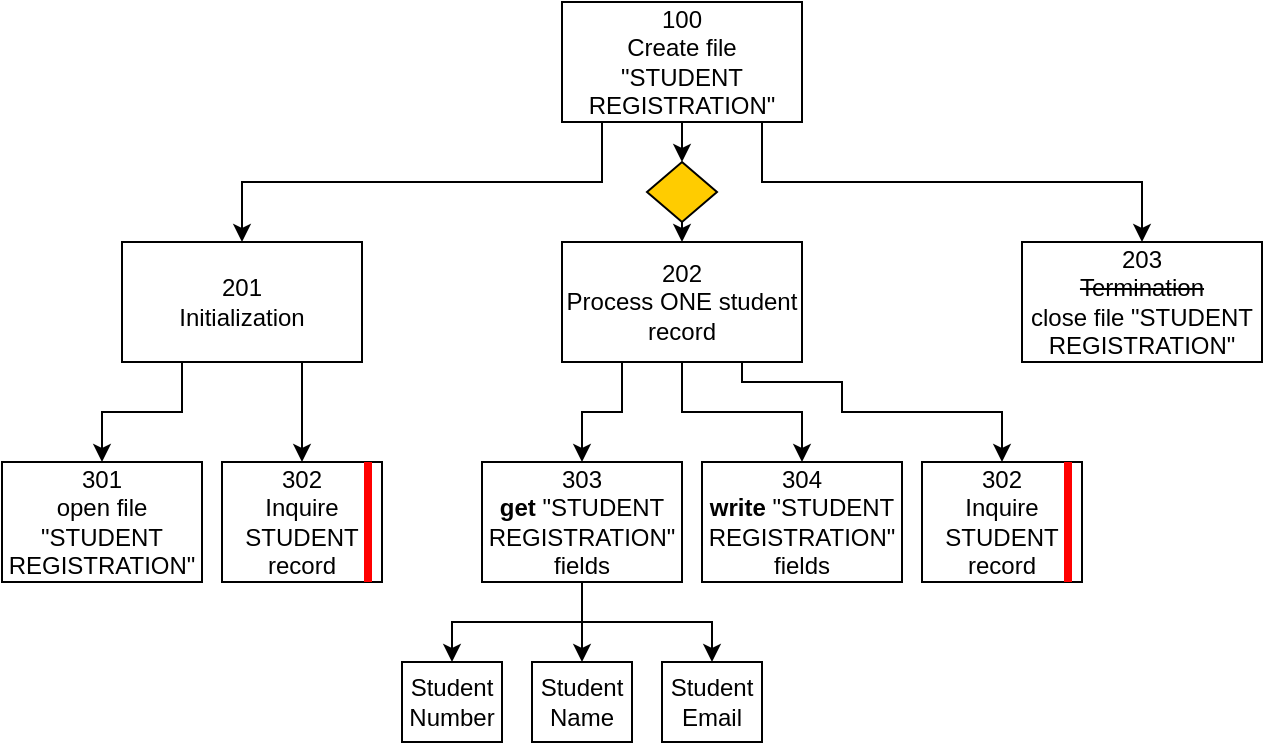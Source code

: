 <mxfile version="21.2.8" type="device">
  <diagram name="Page-1" id="qBxRVERT4AdjVJOgkzCn">
    <mxGraphModel dx="673" dy="471" grid="1" gridSize="10" guides="1" tooltips="1" connect="1" arrows="1" fold="1" page="1" pageScale="1" pageWidth="850" pageHeight="1100" math="0" shadow="0">
      <root>
        <mxCell id="0" />
        <mxCell id="1" parent="0" />
        <mxCell id="KH8R2FX5OLq_puyX2KbW-26" style="edgeStyle=orthogonalEdgeStyle;rounded=0;orthogonalLoop=1;jettySize=auto;html=1;exitX=0.25;exitY=1;exitDx=0;exitDy=0;entryX=0.5;entryY=0;entryDx=0;entryDy=0;" edge="1" parent="1" source="KH8R2FX5OLq_puyX2KbW-5" target="KH8R2FX5OLq_puyX2KbW-6">
          <mxGeometry relative="1" as="geometry">
            <Array as="points">
              <mxPoint x="310" y="130" />
              <mxPoint x="310" y="160" />
              <mxPoint x="130" y="160" />
            </Array>
          </mxGeometry>
        </mxCell>
        <mxCell id="KH8R2FX5OLq_puyX2KbW-27" style="edgeStyle=orthogonalEdgeStyle;rounded=0;orthogonalLoop=1;jettySize=auto;html=1;exitX=0.75;exitY=1;exitDx=0;exitDy=0;entryX=0.5;entryY=0;entryDx=0;entryDy=0;" edge="1" parent="1" source="KH8R2FX5OLq_puyX2KbW-5" target="KH8R2FX5OLq_puyX2KbW-8">
          <mxGeometry relative="1" as="geometry">
            <Array as="points">
              <mxPoint x="390" y="130" />
              <mxPoint x="390" y="160" />
              <mxPoint x="580" y="160" />
            </Array>
          </mxGeometry>
        </mxCell>
        <mxCell id="KH8R2FX5OLq_puyX2KbW-36" style="edgeStyle=orthogonalEdgeStyle;rounded=0;orthogonalLoop=1;jettySize=auto;html=1;exitX=0.5;exitY=1;exitDx=0;exitDy=0;entryX=0.5;entryY=0;entryDx=0;entryDy=0;" edge="1" parent="1" source="KH8R2FX5OLq_puyX2KbW-5" target="KH8R2FX5OLq_puyX2KbW-28">
          <mxGeometry relative="1" as="geometry" />
        </mxCell>
        <mxCell id="KH8R2FX5OLq_puyX2KbW-5" value="100&lt;br&gt;Create file &quot;STUDENT REGISTRATION&quot;" style="rounded=1;whiteSpace=wrap;html=1;arcSize=0;" vertex="1" parent="1">
          <mxGeometry x="290" y="70" width="120" height="60" as="geometry" />
        </mxCell>
        <mxCell id="KH8R2FX5OLq_puyX2KbW-30" style="edgeStyle=orthogonalEdgeStyle;rounded=0;orthogonalLoop=1;jettySize=auto;html=1;exitX=0.25;exitY=1;exitDx=0;exitDy=0;entryX=0.5;entryY=0;entryDx=0;entryDy=0;" edge="1" parent="1" source="KH8R2FX5OLq_puyX2KbW-6" target="KH8R2FX5OLq_puyX2KbW-9">
          <mxGeometry relative="1" as="geometry">
            <Array as="points">
              <mxPoint x="100" y="275" />
              <mxPoint x="60" y="275" />
            </Array>
          </mxGeometry>
        </mxCell>
        <mxCell id="KH8R2FX5OLq_puyX2KbW-31" style="edgeStyle=orthogonalEdgeStyle;rounded=0;orthogonalLoop=1;jettySize=auto;html=1;exitX=0.75;exitY=1;exitDx=0;exitDy=0;entryX=0.5;entryY=0;entryDx=0;entryDy=0;" edge="1" parent="1" source="KH8R2FX5OLq_puyX2KbW-6" target="KH8R2FX5OLq_puyX2KbW-10">
          <mxGeometry relative="1" as="geometry">
            <Array as="points">
              <mxPoint x="160" y="290" />
              <mxPoint x="160" y="290" />
            </Array>
          </mxGeometry>
        </mxCell>
        <mxCell id="KH8R2FX5OLq_puyX2KbW-6" value="201&lt;br&gt;Initialization" style="rounded=1;whiteSpace=wrap;html=1;arcSize=0;" vertex="1" parent="1">
          <mxGeometry x="70" y="190" width="120" height="60" as="geometry" />
        </mxCell>
        <mxCell id="KH8R2FX5OLq_puyX2KbW-33" style="edgeStyle=orthogonalEdgeStyle;rounded=0;orthogonalLoop=1;jettySize=auto;html=1;exitX=0.25;exitY=1;exitDx=0;exitDy=0;entryX=0.5;entryY=0;entryDx=0;entryDy=0;" edge="1" parent="1" source="KH8R2FX5OLq_puyX2KbW-7" target="KH8R2FX5OLq_puyX2KbW-14">
          <mxGeometry relative="1" as="geometry" />
        </mxCell>
        <mxCell id="KH8R2FX5OLq_puyX2KbW-34" style="edgeStyle=orthogonalEdgeStyle;rounded=0;orthogonalLoop=1;jettySize=auto;html=1;exitX=0.5;exitY=1;exitDx=0;exitDy=0;entryX=0.5;entryY=0;entryDx=0;entryDy=0;" edge="1" parent="1" source="KH8R2FX5OLq_puyX2KbW-7" target="KH8R2FX5OLq_puyX2KbW-12">
          <mxGeometry relative="1" as="geometry" />
        </mxCell>
        <mxCell id="KH8R2FX5OLq_puyX2KbW-35" style="edgeStyle=orthogonalEdgeStyle;rounded=0;orthogonalLoop=1;jettySize=auto;html=1;exitX=0.75;exitY=1;exitDx=0;exitDy=0;entryX=0.5;entryY=0;entryDx=0;entryDy=0;" edge="1" parent="1" source="KH8R2FX5OLq_puyX2KbW-7" target="KH8R2FX5OLq_puyX2KbW-16">
          <mxGeometry relative="1" as="geometry">
            <Array as="points">
              <mxPoint x="380" y="260" />
              <mxPoint x="430" y="260" />
              <mxPoint x="430" y="275" />
              <mxPoint x="510" y="275" />
            </Array>
          </mxGeometry>
        </mxCell>
        <mxCell id="KH8R2FX5OLq_puyX2KbW-7" value="202&lt;br&gt;Process ONE student record" style="rounded=1;whiteSpace=wrap;html=1;arcSize=0;" vertex="1" parent="1">
          <mxGeometry x="290" y="190" width="120" height="60" as="geometry" />
        </mxCell>
        <mxCell id="KH8R2FX5OLq_puyX2KbW-8" value="203&lt;br&gt;&lt;strike&gt;Termination&lt;br&gt;&lt;/strike&gt;close file &quot;STUDENT REGISTRATION&quot;&lt;strike&gt;&lt;br&gt;&lt;/strike&gt;" style="rounded=1;whiteSpace=wrap;html=1;arcSize=0;" vertex="1" parent="1">
          <mxGeometry x="520" y="190" width="120" height="60" as="geometry" />
        </mxCell>
        <mxCell id="KH8R2FX5OLq_puyX2KbW-9" value="301&lt;br&gt;open file &quot;STUDENT REGISTRATION&quot;" style="rounded=0;whiteSpace=wrap;html=1;" vertex="1" parent="1">
          <mxGeometry x="10" y="300" width="100" height="60" as="geometry" />
        </mxCell>
        <mxCell id="KH8R2FX5OLq_puyX2KbW-12" value="304&lt;br&gt;&lt;b&gt;write &lt;/b&gt;&quot;STUDENT REGISTRATION&quot; fields" style="rounded=0;whiteSpace=wrap;html=1;" vertex="1" parent="1">
          <mxGeometry x="360" y="300" width="100" height="60" as="geometry" />
        </mxCell>
        <mxCell id="KH8R2FX5OLq_puyX2KbW-17" style="edgeStyle=orthogonalEdgeStyle;rounded=0;orthogonalLoop=1;jettySize=auto;html=1;exitX=0.5;exitY=1;exitDx=0;exitDy=0;entryX=0.5;entryY=0;entryDx=0;entryDy=0;" edge="1" parent="1" source="KH8R2FX5OLq_puyX2KbW-14" target="KH8R2FX5OLq_puyX2KbW-20">
          <mxGeometry relative="1" as="geometry">
            <mxPoint x="260" y="400" as="targetPoint" />
          </mxGeometry>
        </mxCell>
        <mxCell id="KH8R2FX5OLq_puyX2KbW-18" style="edgeStyle=orthogonalEdgeStyle;rounded=0;orthogonalLoop=1;jettySize=auto;html=1;exitX=0.5;exitY=1;exitDx=0;exitDy=0;entryX=0.5;entryY=0;entryDx=0;entryDy=0;" edge="1" parent="1" source="KH8R2FX5OLq_puyX2KbW-14" target="KH8R2FX5OLq_puyX2KbW-22">
          <mxGeometry relative="1" as="geometry">
            <mxPoint x="300" y="400" as="targetPoint" />
          </mxGeometry>
        </mxCell>
        <mxCell id="KH8R2FX5OLq_puyX2KbW-19" style="edgeStyle=orthogonalEdgeStyle;rounded=0;orthogonalLoop=1;jettySize=auto;html=1;exitX=0.5;exitY=1;exitDx=0;exitDy=0;entryX=0.5;entryY=0;entryDx=0;entryDy=0;" edge="1" parent="1" source="KH8R2FX5OLq_puyX2KbW-14" target="KH8R2FX5OLq_puyX2KbW-23">
          <mxGeometry relative="1" as="geometry">
            <mxPoint x="340" y="400" as="targetPoint" />
          </mxGeometry>
        </mxCell>
        <mxCell id="KH8R2FX5OLq_puyX2KbW-14" value="303&lt;br&gt;&lt;b&gt;get &lt;/b&gt;&quot;STUDENT REGISTRATION&quot; fields" style="rounded=0;whiteSpace=wrap;html=1;" vertex="1" parent="1">
          <mxGeometry x="250" y="300" width="100" height="60" as="geometry" />
        </mxCell>
        <mxCell id="KH8R2FX5OLq_puyX2KbW-20" value="Student Number" style="rounded=0;whiteSpace=wrap;html=1;" vertex="1" parent="1">
          <mxGeometry x="210" y="400" width="50" height="40" as="geometry" />
        </mxCell>
        <mxCell id="KH8R2FX5OLq_puyX2KbW-22" value="Student Name" style="rounded=0;whiteSpace=wrap;html=1;" vertex="1" parent="1">
          <mxGeometry x="275" y="400" width="50" height="40" as="geometry" />
        </mxCell>
        <mxCell id="KH8R2FX5OLq_puyX2KbW-23" value="Student Email" style="rounded=0;whiteSpace=wrap;html=1;" vertex="1" parent="1">
          <mxGeometry x="340" y="400" width="50" height="40" as="geometry" />
        </mxCell>
        <mxCell id="KH8R2FX5OLq_puyX2KbW-29" style="edgeStyle=orthogonalEdgeStyle;rounded=0;orthogonalLoop=1;jettySize=auto;html=1;exitX=0.5;exitY=1;exitDx=0;exitDy=0;entryX=0.5;entryY=0;entryDx=0;entryDy=0;" edge="1" parent="1" source="KH8R2FX5OLq_puyX2KbW-28" target="KH8R2FX5OLq_puyX2KbW-7">
          <mxGeometry relative="1" as="geometry" />
        </mxCell>
        <mxCell id="KH8R2FX5OLq_puyX2KbW-28" value="" style="rhombus;whiteSpace=wrap;html=1;fillColor=#FFCC00;" vertex="1" parent="1">
          <mxGeometry x="332.5" y="150" width="35" height="30" as="geometry" />
        </mxCell>
        <mxCell id="KH8R2FX5OLq_puyX2KbW-42" value="" style="group" vertex="1" connectable="0" parent="1">
          <mxGeometry x="120" y="300" width="80" height="60" as="geometry" />
        </mxCell>
        <mxCell id="KH8R2FX5OLq_puyX2KbW-10" value="302&lt;br&gt;Inquire STUDENT record" style="rounded=0;whiteSpace=wrap;html=1;" vertex="1" parent="KH8R2FX5OLq_puyX2KbW-42">
          <mxGeometry width="80" height="60" as="geometry" />
        </mxCell>
        <mxCell id="KH8R2FX5OLq_puyX2KbW-40" value="" style="endArrow=none;html=1;rounded=0;fillColor=#f8cecc;strokeColor=#FF0000;strokeWidth=4;" edge="1" parent="KH8R2FX5OLq_puyX2KbW-42">
          <mxGeometry width="50" height="50" relative="1" as="geometry">
            <mxPoint x="73" y="60" as="sourcePoint" />
            <mxPoint x="73" as="targetPoint" />
          </mxGeometry>
        </mxCell>
        <mxCell id="KH8R2FX5OLq_puyX2KbW-43" value="" style="group" vertex="1" connectable="0" parent="1">
          <mxGeometry x="470" y="300" width="80" height="60" as="geometry" />
        </mxCell>
        <mxCell id="KH8R2FX5OLq_puyX2KbW-16" value="302&lt;br&gt;Inquire STUDENT record" style="rounded=0;whiteSpace=wrap;html=1;" vertex="1" parent="KH8R2FX5OLq_puyX2KbW-43">
          <mxGeometry width="80" height="60" as="geometry" />
        </mxCell>
        <mxCell id="KH8R2FX5OLq_puyX2KbW-41" value="" style="endArrow=none;html=1;rounded=0;fillColor=#f8cecc;strokeColor=#FF0000;strokeWidth=4;" edge="1" parent="KH8R2FX5OLq_puyX2KbW-43">
          <mxGeometry width="50" height="50" relative="1" as="geometry">
            <mxPoint x="73" y="60" as="sourcePoint" />
            <mxPoint x="73" as="targetPoint" />
          </mxGeometry>
        </mxCell>
      </root>
    </mxGraphModel>
  </diagram>
</mxfile>
